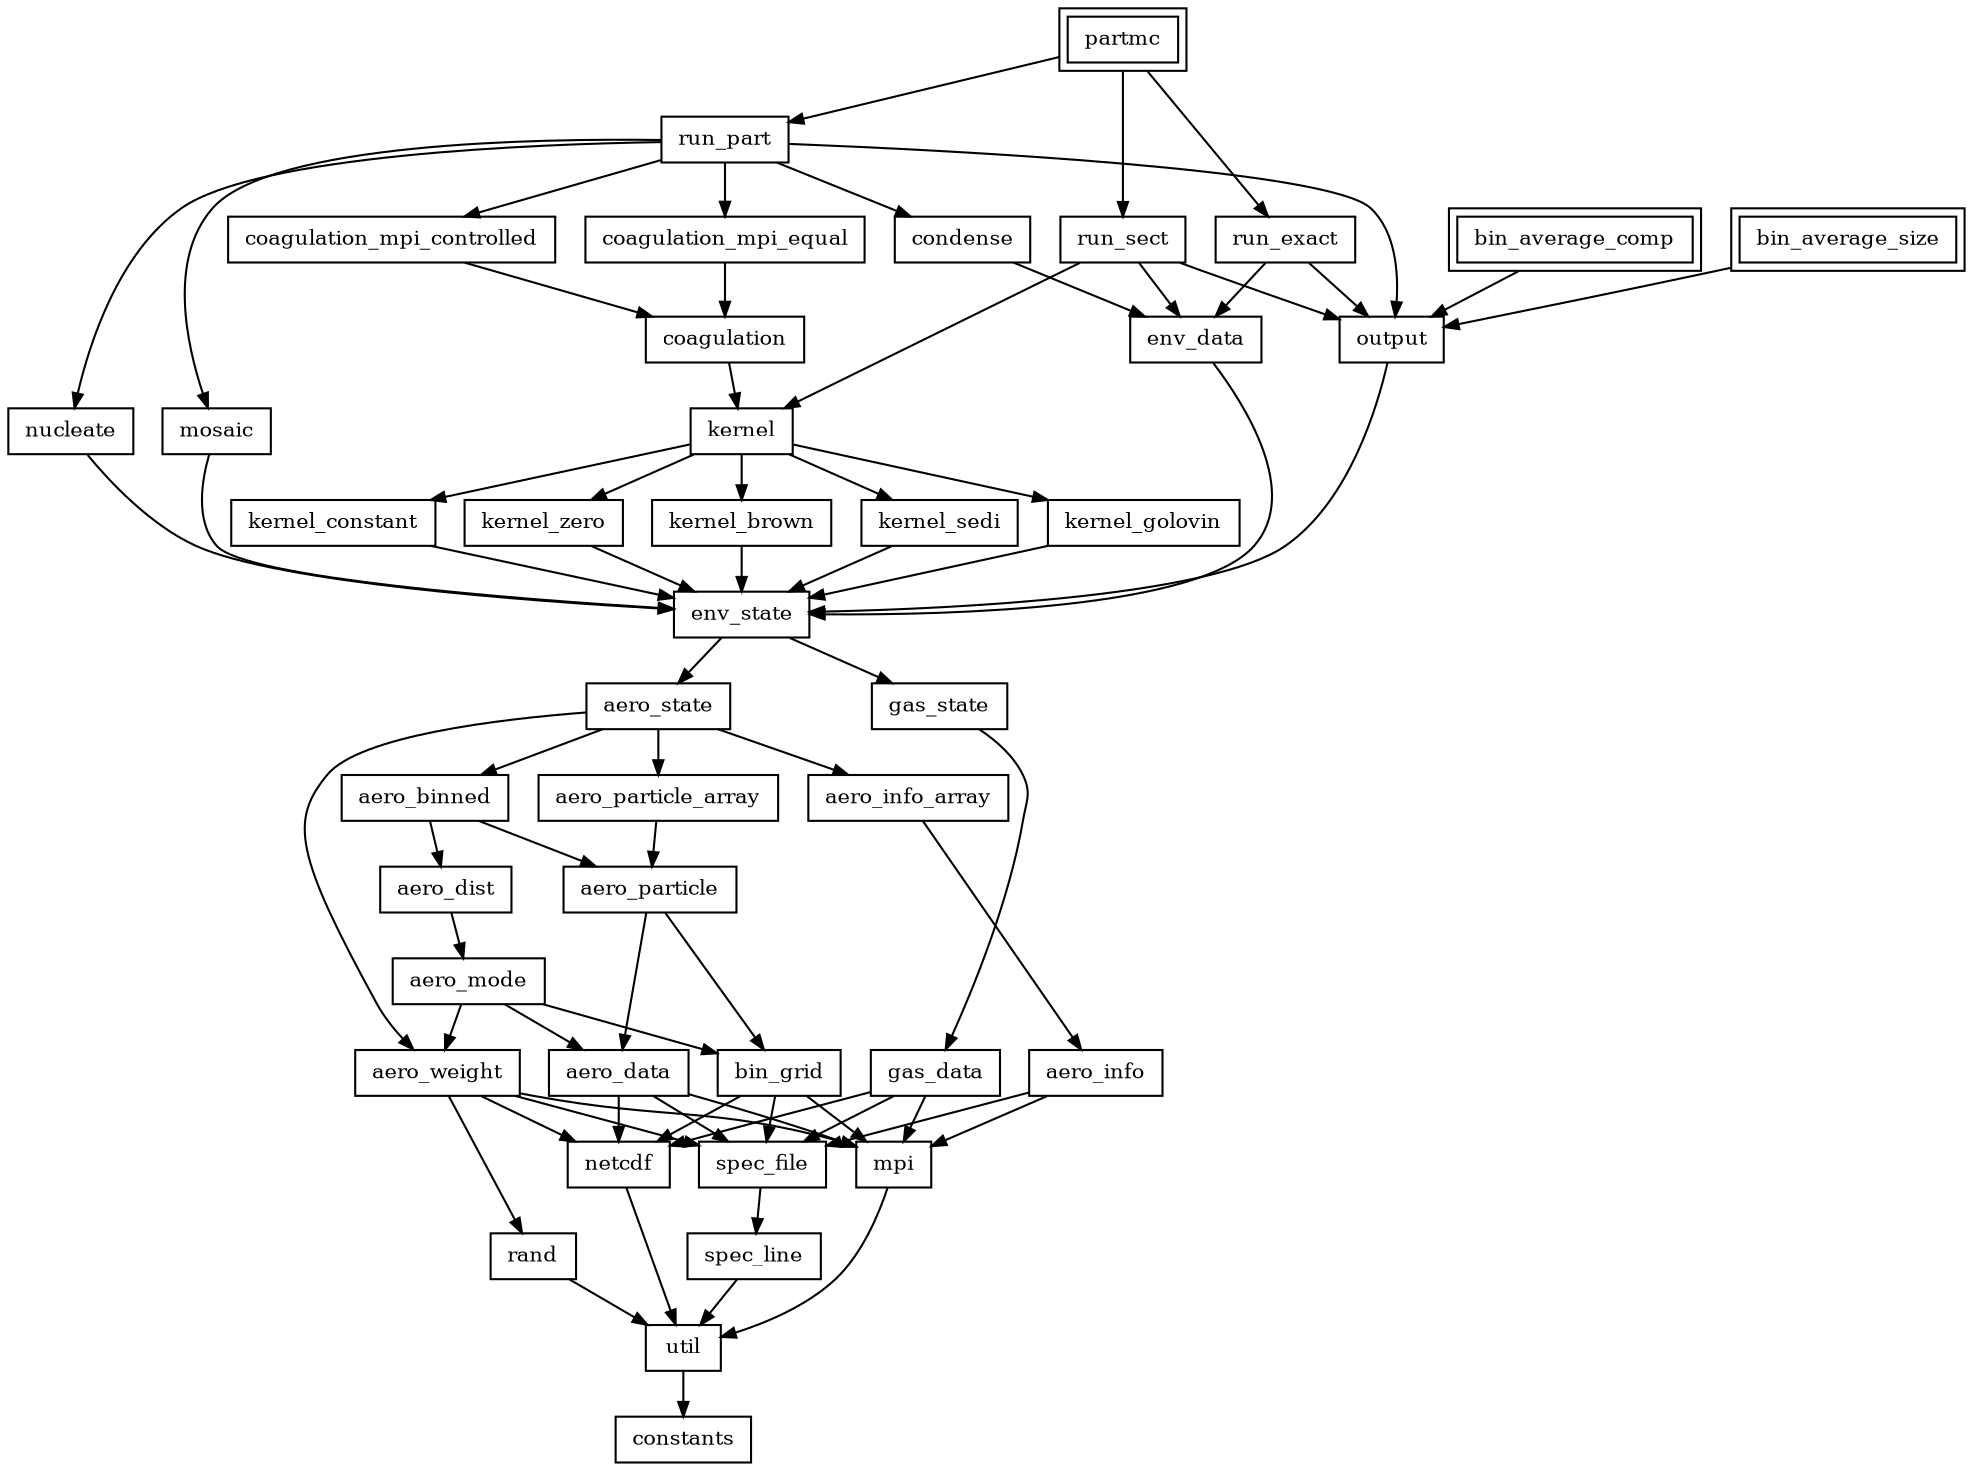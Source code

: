 digraph partmc_modules {
    rankdir = TB;
    node [fontsize = 10, height = 0.3, width = 0.5];
    graph [nodesep = 0.2, ranksep = 0.3];
    edge [arrowsize = 0.7];
    node [shape = box, peripheries = 1, href = "\ref coagulation_mpi_controlled.f90"] coagulation_mpi_controlled
    node [shape = box, peripheries = 1, href = "\ref aero_weight.f90"] aero_weight
    node [shape = box, peripheries = 1, href = "\ref coagulation_mpi_equal.f90"] coagulation_mpi_equal
    node [shape = box, peripheries = 1, href = "\ref kernel.f90"] kernel
    node [shape = box, peripheries = 1, href = "\ref netcdf.f90"] netcdf
    node [shape = box, peripheries = 1, href = "\ref nucleate.f90"] nucleate
    node [shape = box, peripheries = 1, href = "\ref bin_grid.f90"] bin_grid
    node [shape = box, peripheries = 1, href = "\ref aero_dist.f90"] aero_dist
    node [shape = box, peripheries = 1, href = "\ref aero_binned.f90"] aero_binned
    node [shape = box, peripheries = 1, href = "\ref kernel_constant.f90"] kernel_constant
    node [shape = box, peripheries = 1, href = "\ref kernel_zero.f90"] kernel_zero
    node [shape = box, peripheries = 1, href = "\ref kernel_brown.f90"] kernel_brown
    node [shape = box, peripheries = 1, href = "\ref spec_line.f90"] spec_line
    node [shape = box, peripheries = 1, href = "\ref kernel_sedi.f90"] kernel_sedi
    node [shape = box, peripheries = 1, href = "\ref run_sect.f90"] run_sect
    node [shape = box, peripheries = 1, href = "\ref spec_file.f90"] spec_file
    node [shape = box, peripheries = 1, href = "\ref condense.f90"] condense
    node [shape = box, peripheries = 2, href = "\ref partmc.f90"] partmc
    node [shape = box, peripheries = 1, href = "\ref kernel_golovin.f90"] kernel_golovin
    node [shape = box, peripheries = 2, href = "\ref bin_average_comp.f90"] bin_average_comp
    node [shape = box, peripheries = 1, href = "\ref mosaic.f90"] mosaic
    node [shape = box, peripheries = 1, href = "\ref rand.f90"] rand
    node [shape = box, peripheries = 1, href = "\ref env_state.f90"] env_state
    node [shape = box, peripheries = 1, href = "\ref gas_state.f90"] gas_state
    node [shape = box, peripheries = 1, href = "\ref aero_state.f90"] aero_state
    node [shape = box, peripheries = 1, href = "\ref aero_particle.f90"] aero_particle
    node [shape = box, peripheries = 1, href = "\ref mpi.f90"] mpi
    node [shape = box, peripheries = 1, href = "\ref aero_info_array.f90"] aero_info_array
    node [shape = box, peripheries = 1, href = "\ref env_data.f90"] env_data
    node [shape = box, peripheries = 1, href = "\ref aero_mode.f90"] aero_mode
    node [shape = box, peripheries = 1, href = "\ref gas_data.f90"] gas_data
    node [shape = box, peripheries = 1, href = "\ref aero_data.f90"] aero_data
    node [shape = box, peripheries = 1, href = "\ref constants.f90"] constants
    node [shape = box, peripheries = 2, href = "\ref bin_average_size.f90"] bin_average_size
    node [shape = box, peripheries = 1, href = "\ref run_part.f90"] run_part
    node [shape = box, peripheries = 1, href = "\ref util.f90"] util
    node [shape = box, peripheries = 1, href = "\ref aero_particle_array.f90"] aero_particle_array
    node [shape = box, peripheries = 1, href = "\ref coagulation.f90"] coagulation
    node [shape = box, peripheries = 1, href = "\ref output.f90"] output
    node [shape = box, peripheries = 1, href = "\ref run_exact.f90"] run_exact
    node [shape = box, peripheries = 1, href = "\ref aero_info.f90"] aero_info
    coagulation_mpi_controlled -> coagulation
    aero_weight -> rand
    aero_weight -> spec_file
    aero_weight -> mpi
    aero_weight -> netcdf
    coagulation_mpi_equal -> coagulation
    kernel -> kernel_brown
    kernel -> kernel_sedi
    kernel -> kernel_golovin
    kernel -> kernel_constant
    kernel -> kernel_zero
    netcdf -> util
    nucleate -> env_state
    bin_grid -> netcdf
    bin_grid -> spec_file
    bin_grid -> mpi
    aero_dist -> aero_mode
    aero_binned -> aero_particle
    aero_binned -> aero_dist
    kernel_constant -> env_state
    kernel_zero -> env_state
    kernel_brown -> env_state
    spec_line -> util
    kernel_sedi -> env_state
    run_sect -> kernel
    run_sect -> env_data
    run_sect -> output
    spec_file -> spec_line
    condense -> env_data
    partmc -> run_exact
    partmc -> run_part
    partmc -> run_sect
    kernel_golovin -> env_state
    bin_average_comp -> output
    mosaic -> env_state
    rand -> util
    env_state -> gas_state
    env_state -> aero_state
    gas_state -> gas_data
    aero_state -> aero_weight
    aero_state -> aero_info_array
    aero_state -> aero_particle_array
    aero_state -> aero_binned
    aero_particle -> bin_grid
    aero_particle -> aero_data
    mpi -> util
    aero_info_array -> aero_info
    env_data -> env_state
    aero_mode -> aero_weight
    aero_mode -> bin_grid
    aero_mode -> aero_data
    gas_data -> mpi
    gas_data -> netcdf
    gas_data -> spec_file
    aero_data -> mpi
    aero_data -> netcdf
    aero_data -> spec_file
    bin_average_size -> output
    run_part -> coagulation_mpi_controlled
    run_part -> coagulation_mpi_equal
    run_part -> nucleate
    run_part -> mosaic
    run_part -> condense
    run_part -> output
    util -> constants
    aero_particle_array -> aero_particle
    coagulation -> kernel
    output -> env_state
    run_exact -> env_data
    run_exact -> output
    aero_info -> mpi
    aero_info -> spec_file
}
